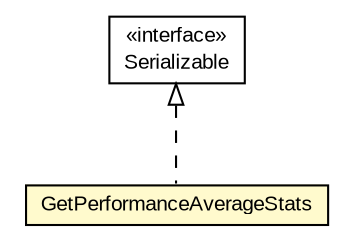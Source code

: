 #!/usr/local/bin/dot
#
# Class diagram 
# Generated by UMLGraph version R5_6-24-gf6e263 (http://www.umlgraph.org/)
#

digraph G {
	edge [fontname="arial",fontsize=10,labelfontname="arial",labelfontsize=10];
	node [fontname="arial",fontsize=10,shape=plaintext];
	nodesep=0.25;
	ranksep=0.5;
	// org.miloss.fgsms.services.interfaces.dataaccessservice.GetPerformanceAverageStats
	c574353 [label=<<table title="org.miloss.fgsms.services.interfaces.dataaccessservice.GetPerformanceAverageStats" border="0" cellborder="1" cellspacing="0" cellpadding="2" port="p" bgcolor="lemonChiffon" href="./GetPerformanceAverageStats.html">
		<tr><td><table border="0" cellspacing="0" cellpadding="1">
<tr><td align="center" balign="center"> GetPerformanceAverageStats </td></tr>
		</table></td></tr>
		</table>>, URL="./GetPerformanceAverageStats.html", fontname="arial", fontcolor="black", fontsize=10.0];
	//org.miloss.fgsms.services.interfaces.dataaccessservice.GetPerformanceAverageStats implements java.io.Serializable
	c575238:p -> c574353:p [dir=back,arrowtail=empty,style=dashed];
	// java.io.Serializable
	c575238 [label=<<table title="java.io.Serializable" border="0" cellborder="1" cellspacing="0" cellpadding="2" port="p" href="http://java.sun.com/j2se/1.4.2/docs/api/java/io/Serializable.html">
		<tr><td><table border="0" cellspacing="0" cellpadding="1">
<tr><td align="center" balign="center"> &#171;interface&#187; </td></tr>
<tr><td align="center" balign="center"> Serializable </td></tr>
		</table></td></tr>
		</table>>, URL="http://java.sun.com/j2se/1.4.2/docs/api/java/io/Serializable.html", fontname="arial", fontcolor="black", fontsize=10.0];
}

